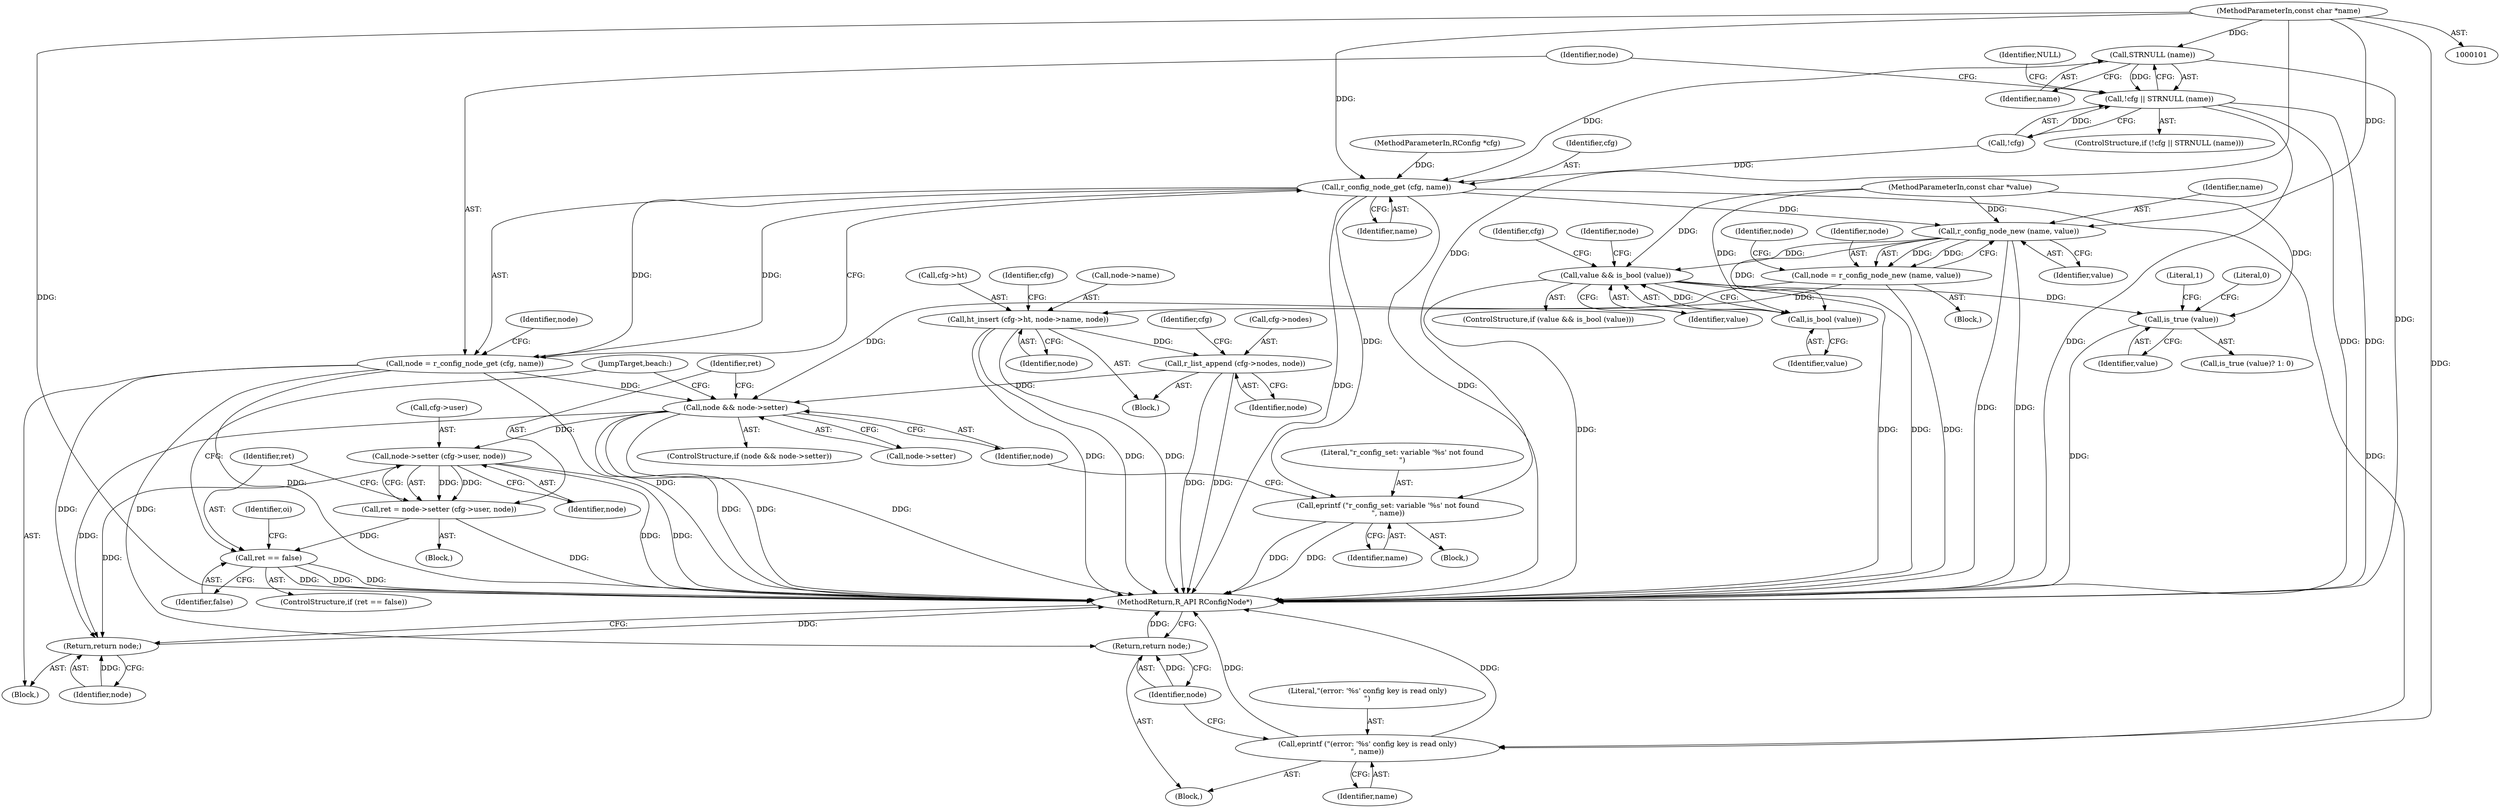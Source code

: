 digraph "0_radare2_f85bc674b2a2256a364fe796351bc1971e106005@pointer" {
"1000119" [label="(Call,STRNULL (name))"];
"1000103" [label="(MethodParameterIn,const char *name)"];
"1000116" [label="(Call,!cfg || STRNULL (name))"];
"1000126" [label="(Call,r_config_node_get (cfg, name))"];
"1000124" [label="(Call,node = r_config_node_get (cfg, name))"];
"1000142" [label="(Return,return node;)"];
"1000371" [label="(Call,node && node->setter)"];
"1000380" [label="(Call,node->setter (cfg->user, node))"];
"1000378" [label="(Call,ret = node->setter (cfg->user, node))"];
"1000386" [label="(Call,ret == false)"];
"1000416" [label="(Return,return node;)"];
"1000139" [label="(Call,eprintf (\"(error: '%s' config key is read only)\n\", name))"];
"1000313" [label="(Call,r_config_node_new (name, value))"];
"1000311" [label="(Call,node = r_config_node_new (name, value))"];
"1000344" [label="(Call,ht_insert (cfg->ht, node->name, node))"];
"1000352" [label="(Call,r_list_append (cfg->nodes, node))"];
"1000320" [label="(Call,value && is_bool (value))"];
"1000335" [label="(Call,is_true (value))"];
"1000322" [label="(Call,is_bool (value))"];
"1000367" [label="(Call,eprintf (\"r_config_set: variable '%s' not found\n\", name))"];
"1000416" [label="(Return,return node;)"];
"1000126" [label="(Call,r_config_node_get (cfg, name))"];
"1000319" [label="(ControlStructure,if (value && is_bool (value)))"];
"1000103" [label="(MethodParameterIn,const char *name)"];
"1000369" [label="(Identifier,name)"];
"1000125" [label="(Identifier,node)"];
"1000380" [label="(Call,node->setter (cfg->user, node))"];
"1000119" [label="(Call,STRNULL (name))"];
"1000311" [label="(Call,node = r_config_node_new (name, value))"];
"1000371" [label="(Call,node && node->setter)"];
"1000115" [label="(ControlStructure,if (!cfg || STRNULL (name)))"];
"1000127" [label="(Identifier,cfg)"];
"1000321" [label="(Identifier,value)"];
"1000120" [label="(Identifier,name)"];
"1000341" [label="(Identifier,cfg)"];
"1000117" [label="(Call,!cfg)"];
"1000323" [label="(Identifier,value)"];
"1000123" [label="(Identifier,NULL)"];
"1000386" [label="(Call,ret == false)"];
"1000370" [label="(ControlStructure,if (node && node->setter))"];
"1000385" [label="(ControlStructure,if (ret == false))"];
"1000338" [label="(Literal,0)"];
"1000317" [label="(Identifier,node)"];
"1000392" [label="(Identifier,oi)"];
"1000384" [label="(Identifier,node)"];
"1000313" [label="(Call,r_config_node_new (name, value))"];
"1000379" [label="(Identifier,ret)"];
"1000413" [label="(JumpTarget,beach:)"];
"1000345" [label="(Call,cfg->ht)"];
"1000336" [label="(Identifier,value)"];
"1000314" [label="(Identifier,name)"];
"1000310" [label="(Block,)"];
"1000344" [label="(Call,ht_insert (cfg->ht, node->name, node))"];
"1000139" [label="(Call,eprintf (\"(error: '%s' config key is read only)\n\", name))"];
"1000372" [label="(Identifier,node)"];
"1000322" [label="(Call,is_bool (value))"];
"1000130" [label="(Identifier,node)"];
"1000142" [label="(Return,return node;)"];
"1000312" [label="(Identifier,node)"];
"1000352" [label="(Call,r_list_append (cfg->nodes, node))"];
"1000335" [label="(Call,is_true (value))"];
"1000381" [label="(Call,cfg->user)"];
"1000367" [label="(Call,eprintf (\"r_config_set: variable '%s' not found\n\", name))"];
"1000124" [label="(Call,node = r_config_node_get (cfg, name))"];
"1000337" [label="(Literal,1)"];
"1000143" [label="(Identifier,node)"];
"1000315" [label="(Identifier,value)"];
"1000105" [label="(Block,)"];
"1000104" [label="(MethodParameterIn,const char *value)"];
"1000388" [label="(Identifier,false)"];
"1000418" [label="(MethodReturn,R_API RConfigNode*)"];
"1000354" [label="(Identifier,cfg)"];
"1000116" [label="(Call,!cfg || STRNULL (name))"];
"1000353" [label="(Call,cfg->nodes)"];
"1000327" [label="(Identifier,node)"];
"1000334" [label="(Call,is_true (value)? 1: 0)"];
"1000368" [label="(Literal,\"r_config_set: variable '%s' not found\n\")"];
"1000373" [label="(Call,node->setter)"];
"1000320" [label="(Call,value && is_bool (value))"];
"1000351" [label="(Identifier,node)"];
"1000343" [label="(Block,)"];
"1000138" [label="(Block,)"];
"1000356" [label="(Identifier,node)"];
"1000359" [label="(Identifier,cfg)"];
"1000102" [label="(MethodParameterIn,RConfig *cfg)"];
"1000366" [label="(Block,)"];
"1000417" [label="(Identifier,node)"];
"1000376" [label="(Block,)"];
"1000141" [label="(Identifier,name)"];
"1000387" [label="(Identifier,ret)"];
"1000140" [label="(Literal,\"(error: '%s' config key is read only)\n\")"];
"1000348" [label="(Call,node->name)"];
"1000128" [label="(Identifier,name)"];
"1000378" [label="(Call,ret = node->setter (cfg->user, node))"];
"1000119" -> "1000116"  [label="AST: "];
"1000119" -> "1000120"  [label="CFG: "];
"1000120" -> "1000119"  [label="AST: "];
"1000116" -> "1000119"  [label="CFG: "];
"1000119" -> "1000418"  [label="DDG: "];
"1000119" -> "1000116"  [label="DDG: "];
"1000103" -> "1000119"  [label="DDG: "];
"1000119" -> "1000126"  [label="DDG: "];
"1000103" -> "1000101"  [label="AST: "];
"1000103" -> "1000418"  [label="DDG: "];
"1000103" -> "1000126"  [label="DDG: "];
"1000103" -> "1000139"  [label="DDG: "];
"1000103" -> "1000313"  [label="DDG: "];
"1000103" -> "1000367"  [label="DDG: "];
"1000116" -> "1000115"  [label="AST: "];
"1000116" -> "1000117"  [label="CFG: "];
"1000117" -> "1000116"  [label="AST: "];
"1000123" -> "1000116"  [label="CFG: "];
"1000125" -> "1000116"  [label="CFG: "];
"1000116" -> "1000418"  [label="DDG: "];
"1000116" -> "1000418"  [label="DDG: "];
"1000116" -> "1000418"  [label="DDG: "];
"1000117" -> "1000116"  [label="DDG: "];
"1000126" -> "1000124"  [label="AST: "];
"1000126" -> "1000128"  [label="CFG: "];
"1000127" -> "1000126"  [label="AST: "];
"1000128" -> "1000126"  [label="AST: "];
"1000124" -> "1000126"  [label="CFG: "];
"1000126" -> "1000418"  [label="DDG: "];
"1000126" -> "1000418"  [label="DDG: "];
"1000126" -> "1000124"  [label="DDG: "];
"1000126" -> "1000124"  [label="DDG: "];
"1000117" -> "1000126"  [label="DDG: "];
"1000102" -> "1000126"  [label="DDG: "];
"1000126" -> "1000139"  [label="DDG: "];
"1000126" -> "1000313"  [label="DDG: "];
"1000126" -> "1000367"  [label="DDG: "];
"1000124" -> "1000105"  [label="AST: "];
"1000125" -> "1000124"  [label="AST: "];
"1000130" -> "1000124"  [label="CFG: "];
"1000124" -> "1000418"  [label="DDG: "];
"1000124" -> "1000418"  [label="DDG: "];
"1000124" -> "1000142"  [label="DDG: "];
"1000124" -> "1000371"  [label="DDG: "];
"1000124" -> "1000416"  [label="DDG: "];
"1000142" -> "1000138"  [label="AST: "];
"1000142" -> "1000143"  [label="CFG: "];
"1000143" -> "1000142"  [label="AST: "];
"1000418" -> "1000142"  [label="CFG: "];
"1000142" -> "1000418"  [label="DDG: "];
"1000143" -> "1000142"  [label="DDG: "];
"1000371" -> "1000370"  [label="AST: "];
"1000371" -> "1000372"  [label="CFG: "];
"1000371" -> "1000373"  [label="CFG: "];
"1000372" -> "1000371"  [label="AST: "];
"1000373" -> "1000371"  [label="AST: "];
"1000379" -> "1000371"  [label="CFG: "];
"1000413" -> "1000371"  [label="CFG: "];
"1000371" -> "1000418"  [label="DDG: "];
"1000371" -> "1000418"  [label="DDG: "];
"1000371" -> "1000418"  [label="DDG: "];
"1000352" -> "1000371"  [label="DDG: "];
"1000311" -> "1000371"  [label="DDG: "];
"1000371" -> "1000380"  [label="DDG: "];
"1000371" -> "1000416"  [label="DDG: "];
"1000380" -> "1000378"  [label="AST: "];
"1000380" -> "1000384"  [label="CFG: "];
"1000381" -> "1000380"  [label="AST: "];
"1000384" -> "1000380"  [label="AST: "];
"1000378" -> "1000380"  [label="CFG: "];
"1000380" -> "1000418"  [label="DDG: "];
"1000380" -> "1000418"  [label="DDG: "];
"1000380" -> "1000378"  [label="DDG: "];
"1000380" -> "1000378"  [label="DDG: "];
"1000380" -> "1000416"  [label="DDG: "];
"1000378" -> "1000376"  [label="AST: "];
"1000379" -> "1000378"  [label="AST: "];
"1000387" -> "1000378"  [label="CFG: "];
"1000378" -> "1000418"  [label="DDG: "];
"1000378" -> "1000386"  [label="DDG: "];
"1000386" -> "1000385"  [label="AST: "];
"1000386" -> "1000388"  [label="CFG: "];
"1000387" -> "1000386"  [label="AST: "];
"1000388" -> "1000386"  [label="AST: "];
"1000392" -> "1000386"  [label="CFG: "];
"1000413" -> "1000386"  [label="CFG: "];
"1000386" -> "1000418"  [label="DDG: "];
"1000386" -> "1000418"  [label="DDG: "];
"1000386" -> "1000418"  [label="DDG: "];
"1000416" -> "1000105"  [label="AST: "];
"1000416" -> "1000417"  [label="CFG: "];
"1000417" -> "1000416"  [label="AST: "];
"1000418" -> "1000416"  [label="CFG: "];
"1000416" -> "1000418"  [label="DDG: "];
"1000417" -> "1000416"  [label="DDG: "];
"1000139" -> "1000138"  [label="AST: "];
"1000139" -> "1000141"  [label="CFG: "];
"1000140" -> "1000139"  [label="AST: "];
"1000141" -> "1000139"  [label="AST: "];
"1000143" -> "1000139"  [label="CFG: "];
"1000139" -> "1000418"  [label="DDG: "];
"1000139" -> "1000418"  [label="DDG: "];
"1000313" -> "1000311"  [label="AST: "];
"1000313" -> "1000315"  [label="CFG: "];
"1000314" -> "1000313"  [label="AST: "];
"1000315" -> "1000313"  [label="AST: "];
"1000311" -> "1000313"  [label="CFG: "];
"1000313" -> "1000418"  [label="DDG: "];
"1000313" -> "1000418"  [label="DDG: "];
"1000313" -> "1000311"  [label="DDG: "];
"1000313" -> "1000311"  [label="DDG: "];
"1000104" -> "1000313"  [label="DDG: "];
"1000313" -> "1000320"  [label="DDG: "];
"1000313" -> "1000322"  [label="DDG: "];
"1000311" -> "1000310"  [label="AST: "];
"1000312" -> "1000311"  [label="AST: "];
"1000317" -> "1000311"  [label="CFG: "];
"1000311" -> "1000418"  [label="DDG: "];
"1000311" -> "1000344"  [label="DDG: "];
"1000344" -> "1000343"  [label="AST: "];
"1000344" -> "1000351"  [label="CFG: "];
"1000345" -> "1000344"  [label="AST: "];
"1000348" -> "1000344"  [label="AST: "];
"1000351" -> "1000344"  [label="AST: "];
"1000354" -> "1000344"  [label="CFG: "];
"1000344" -> "1000418"  [label="DDG: "];
"1000344" -> "1000418"  [label="DDG: "];
"1000344" -> "1000418"  [label="DDG: "];
"1000344" -> "1000352"  [label="DDG: "];
"1000352" -> "1000343"  [label="AST: "];
"1000352" -> "1000356"  [label="CFG: "];
"1000353" -> "1000352"  [label="AST: "];
"1000356" -> "1000352"  [label="AST: "];
"1000359" -> "1000352"  [label="CFG: "];
"1000352" -> "1000418"  [label="DDG: "];
"1000352" -> "1000418"  [label="DDG: "];
"1000320" -> "1000319"  [label="AST: "];
"1000320" -> "1000321"  [label="CFG: "];
"1000320" -> "1000322"  [label="CFG: "];
"1000321" -> "1000320"  [label="AST: "];
"1000322" -> "1000320"  [label="AST: "];
"1000327" -> "1000320"  [label="CFG: "];
"1000341" -> "1000320"  [label="CFG: "];
"1000320" -> "1000418"  [label="DDG: "];
"1000320" -> "1000418"  [label="DDG: "];
"1000320" -> "1000418"  [label="DDG: "];
"1000322" -> "1000320"  [label="DDG: "];
"1000104" -> "1000320"  [label="DDG: "];
"1000320" -> "1000335"  [label="DDG: "];
"1000335" -> "1000334"  [label="AST: "];
"1000335" -> "1000336"  [label="CFG: "];
"1000336" -> "1000335"  [label="AST: "];
"1000337" -> "1000335"  [label="CFG: "];
"1000338" -> "1000335"  [label="CFG: "];
"1000335" -> "1000418"  [label="DDG: "];
"1000104" -> "1000335"  [label="DDG: "];
"1000322" -> "1000323"  [label="CFG: "];
"1000323" -> "1000322"  [label="AST: "];
"1000104" -> "1000322"  [label="DDG: "];
"1000367" -> "1000366"  [label="AST: "];
"1000367" -> "1000369"  [label="CFG: "];
"1000368" -> "1000367"  [label="AST: "];
"1000369" -> "1000367"  [label="AST: "];
"1000372" -> "1000367"  [label="CFG: "];
"1000367" -> "1000418"  [label="DDG: "];
"1000367" -> "1000418"  [label="DDG: "];
}
